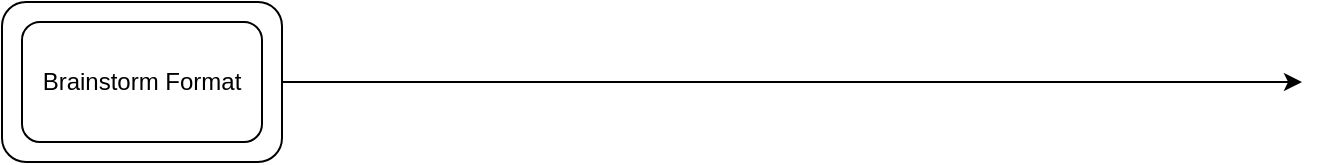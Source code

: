 <mxfile version="17.5.1" type="device"><diagram id="vYjCZDiM5ipoH48C67ZB" name="Page-1"><mxGraphModel dx="1422" dy="762" grid="1" gridSize="10" guides="1" tooltips="1" connect="1" arrows="1" fold="1" page="1" pageScale="1" pageWidth="827" pageHeight="1169" math="0" shadow="0"><root><mxCell id="0"/><mxCell id="1" parent="0"/><mxCell id="1NnQYyIAcgHkrH4HFLxy-2" value="" style="rounded=1;whiteSpace=wrap;html=1;" vertex="1" parent="1"><mxGeometry x="30" y="30" width="140" height="80" as="geometry"/></mxCell><mxCell id="1NnQYyIAcgHkrH4HFLxy-1" value="Brainstorm Format" style="rounded=1;whiteSpace=wrap;html=1;" vertex="1" parent="1"><mxGeometry x="40" y="40" width="120" height="60" as="geometry"/></mxCell><mxCell id="1NnQYyIAcgHkrH4HFLxy-3" value="" style="endArrow=classic;html=1;rounded=0;exitX=1;exitY=0.5;exitDx=0;exitDy=0;" edge="1" parent="1" source="1NnQYyIAcgHkrH4HFLxy-2"><mxGeometry width="50" height="50" relative="1" as="geometry"><mxPoint x="390" y="280" as="sourcePoint"/><mxPoint x="680" y="70" as="targetPoint"/></mxGeometry></mxCell></root></mxGraphModel></diagram></mxfile>